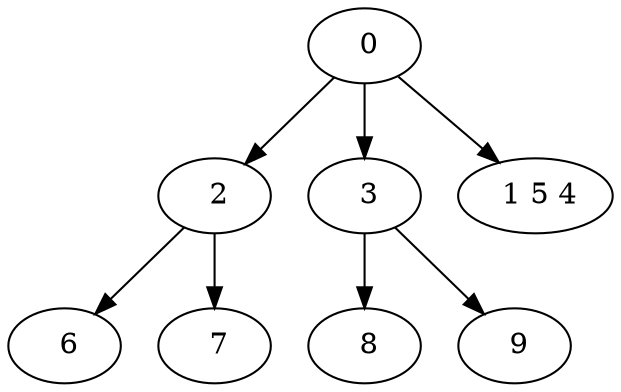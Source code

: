 digraph mytree {
" 0" -> " 2";
" 0" -> " 3";
" 0" -> " 1 5 4";
" 2" -> " 6";
" 2" -> " 7";
" 3" -> " 8";
" 3" -> " 9";
" 1 5 4";
" 6";
" 7";
" 8";
" 9";
}
